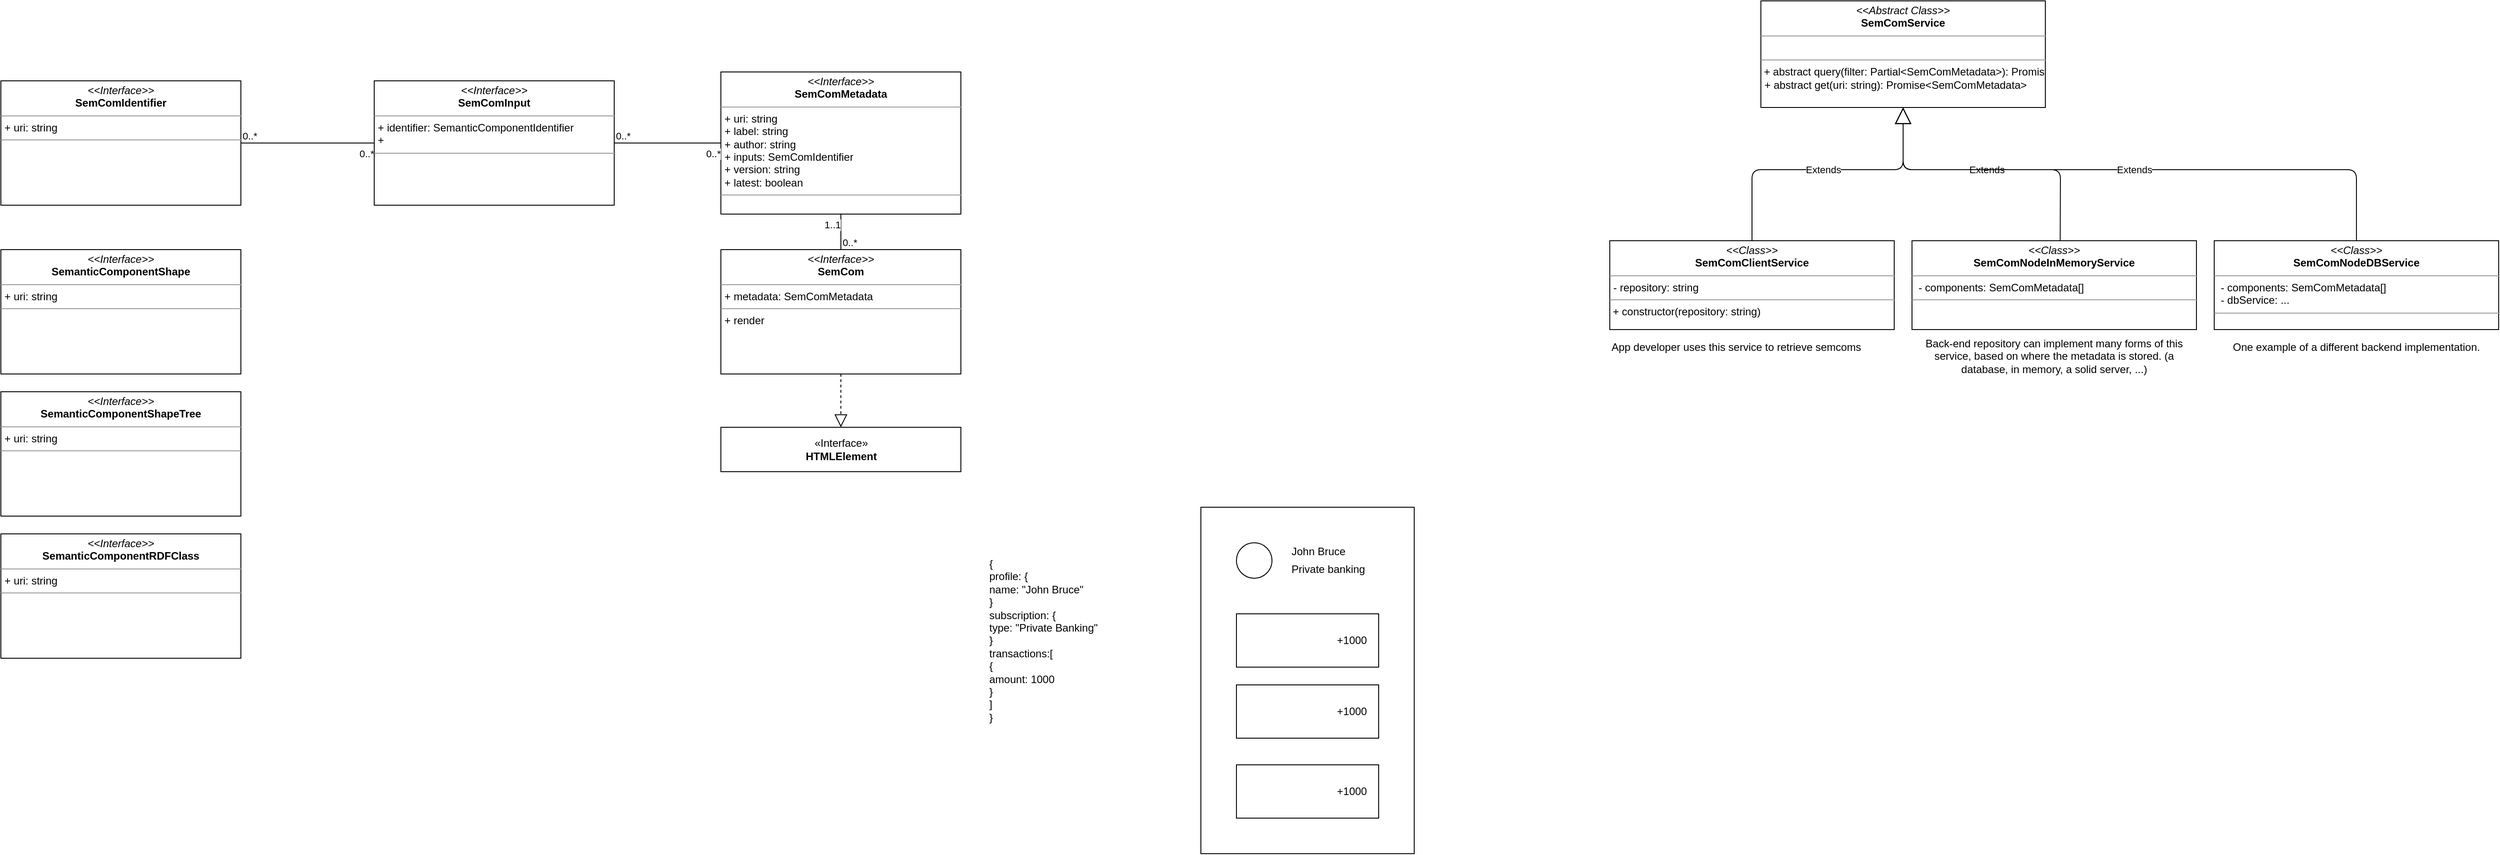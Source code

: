 <mxfile version="13.10.0" type="embed">
    <diagram id="BmUuakXQ_GV8tHtZ7MqW" name="Page-1">
        <mxGraphModel dx="2480" dy="1049" grid="1" gridSize="10" guides="1" tooltips="1" connect="1" arrows="1" fold="1" page="1" pageScale="1" pageWidth="827" pageHeight="1169" math="0" shadow="0">
            <root>
                <mxCell id="0"/>
                <mxCell id="1" parent="0"/>
                <mxCell id="11" value="&lt;p style=&quot;margin: 0px ; margin-top: 4px ; text-align: center&quot;&gt;&lt;i&gt;&amp;lt;&amp;lt;Interface&amp;gt;&amp;gt;&lt;/i&gt;&lt;br&gt;&lt;b&gt;SemComMetadata&lt;/b&gt;&lt;/p&gt;&lt;hr size=&quot;1&quot;&gt;&lt;p style=&quot;margin: 0px ; margin-left: 4px&quot;&gt;+ uri: string&lt;/p&gt;&lt;p style=&quot;margin: 0px ; margin-left: 4px&quot;&gt;+ label: string&lt;/p&gt;&lt;p style=&quot;margin: 0px ; margin-left: 4px&quot;&gt;+ author: string&lt;/p&gt;&lt;p style=&quot;margin: 0px ; margin-left: 4px&quot;&gt;+ inputs: SemComIdentifier&lt;/p&gt;&lt;p style=&quot;margin: 0px ; margin-left: 4px&quot;&gt;+ version: string&lt;br&gt;&lt;/p&gt;&lt;p style=&quot;margin: 0px ; margin-left: 4px&quot;&gt;+ latest: boolean&lt;br&gt;&lt;/p&gt;&lt;hr size=&quot;1&quot;&gt;&lt;p style=&quot;margin: 0px ; margin-left: 4px&quot;&gt;&lt;br&gt;&lt;/p&gt;" style="verticalAlign=top;align=left;overflow=fill;fontSize=12;fontFamily=Helvetica;html=1;" parent="1" vertex="1">
                    <mxGeometry x="10" y="240" width="270" height="160" as="geometry"/>
                </mxCell>
                <mxCell id="14" value="&lt;p style=&quot;margin: 0px ; margin-top: 4px ; text-align: center&quot;&gt;&lt;i&gt;&amp;lt;&amp;lt;Interface&amp;gt;&amp;gt;&lt;/i&gt;&lt;br&gt;&lt;b&gt;SemCom&lt;/b&gt;&lt;/p&gt;&lt;hr size=&quot;1&quot;&gt;&lt;p style=&quot;margin: 0px ; margin-left: 4px&quot;&gt;+ metadata: SemComMetadata&lt;/p&gt;&lt;hr size=&quot;1&quot;&gt;&lt;p style=&quot;margin: 0px ; margin-left: 4px&quot;&gt;+ render&lt;/p&gt;" style="verticalAlign=top;align=left;overflow=fill;fontSize=12;fontFamily=Helvetica;html=1;" parent="1" vertex="1">
                    <mxGeometry x="10" y="440" width="270" height="140" as="geometry"/>
                </mxCell>
                <mxCell id="15" value="" style="endArrow=none;html=1;edgeStyle=orthogonalEdgeStyle;exitX=0.5;exitY=0;exitDx=0;exitDy=0;entryX=0.5;entryY=1;entryDx=0;entryDy=0;" parent="1" source="14" target="11" edge="1">
                    <mxGeometry relative="1" as="geometry">
                        <mxPoint x="330" y="350" as="sourcePoint"/>
                        <mxPoint x="490" y="350" as="targetPoint"/>
                    </mxGeometry>
                </mxCell>
                <mxCell id="16" value="0..*" style="edgeLabel;resizable=0;html=1;align=left;verticalAlign=bottom;" parent="15" connectable="0" vertex="1">
                    <mxGeometry x="-1" relative="1" as="geometry"/>
                </mxCell>
                <mxCell id="17" value="1..1" style="edgeLabel;resizable=0;html=1;align=right;verticalAlign=bottom;" parent="15" connectable="0" vertex="1">
                    <mxGeometry x="1" relative="1" as="geometry">
                        <mxPoint y="20" as="offset"/>
                    </mxGeometry>
                </mxCell>
                <mxCell id="20" value="&lt;p style=&quot;margin: 0px ; margin-top: 4px ; text-align: center&quot;&gt;&lt;i&gt;&amp;lt;&amp;lt;Interface&amp;gt;&amp;gt;&lt;/i&gt;&lt;br&gt;&lt;b&gt;SemComIdentifier&lt;/b&gt;&lt;/p&gt;&lt;hr size=&quot;1&quot;&gt;&lt;p style=&quot;margin: 0px ; margin-left: 4px&quot;&gt;+ uri: string&lt;/p&gt;&lt;hr size=&quot;1&quot;&gt;&lt;p style=&quot;margin: 0px ; margin-left: 4px&quot;&gt;&lt;br&gt;&lt;/p&gt;" style="verticalAlign=top;align=left;overflow=fill;fontSize=12;fontFamily=Helvetica;html=1;" parent="1" vertex="1">
                    <mxGeometry x="-800" y="250" width="270" height="140" as="geometry"/>
                </mxCell>
                <mxCell id="22" value="&lt;p style=&quot;margin: 0px ; margin-top: 4px ; text-align: center&quot;&gt;&lt;i&gt;&amp;lt;&amp;lt;Interface&amp;gt;&amp;gt;&lt;/i&gt;&lt;br&gt;&lt;b&gt;SemanticComponentShape&lt;/b&gt;&lt;/p&gt;&lt;hr size=&quot;1&quot;&gt;&lt;p style=&quot;margin: 0px ; margin-left: 4px&quot;&gt;+ uri: string&lt;/p&gt;&lt;hr size=&quot;1&quot;&gt;&lt;p style=&quot;margin: 0px ; margin-left: 4px&quot;&gt;&lt;br&gt;&lt;/p&gt;" style="verticalAlign=top;align=left;overflow=fill;fontSize=12;fontFamily=Helvetica;html=1;" parent="1" vertex="1">
                    <mxGeometry x="-800" y="440" width="270" height="140" as="geometry"/>
                </mxCell>
                <mxCell id="23" value="&lt;p style=&quot;margin: 0px ; margin-top: 4px ; text-align: center&quot;&gt;&lt;i&gt;&amp;lt;&amp;lt;Interface&amp;gt;&amp;gt;&lt;/i&gt;&lt;br&gt;&lt;b&gt;SemanticComponentShapeTree&lt;/b&gt;&lt;/p&gt;&lt;hr size=&quot;1&quot;&gt;&lt;p style=&quot;margin: 0px ; margin-left: 4px&quot;&gt;+ uri: string&lt;/p&gt;&lt;hr size=&quot;1&quot;&gt;&lt;p style=&quot;margin: 0px ; margin-left: 4px&quot;&gt;&lt;br&gt;&lt;/p&gt;" style="verticalAlign=top;align=left;overflow=fill;fontSize=12;fontFamily=Helvetica;html=1;" parent="1" vertex="1">
                    <mxGeometry x="-800" y="600" width="270" height="140" as="geometry"/>
                </mxCell>
                <mxCell id="24" value="&lt;p style=&quot;margin: 0px ; margin-top: 4px ; text-align: center&quot;&gt;&lt;i&gt;&amp;lt;&amp;lt;Interface&amp;gt;&amp;gt;&lt;/i&gt;&lt;br&gt;&lt;b&gt;SemanticComponentRDFClass&lt;/b&gt;&lt;/p&gt;&lt;hr size=&quot;1&quot;&gt;&lt;p style=&quot;margin: 0px ; margin-left: 4px&quot;&gt;+ uri: string&lt;/p&gt;&lt;hr size=&quot;1&quot;&gt;&lt;p style=&quot;margin: 0px ; margin-left: 4px&quot;&gt;&lt;br&gt;&lt;/p&gt;" style="verticalAlign=top;align=left;overflow=fill;fontSize=12;fontFamily=Helvetica;html=1;" parent="1" vertex="1">
                    <mxGeometry x="-800" y="760" width="270" height="140" as="geometry"/>
                </mxCell>
                <mxCell id="25" value="" style="endArrow=none;html=1;edgeStyle=orthogonalEdgeStyle;exitX=1;exitY=0.5;exitDx=0;exitDy=0;entryX=0;entryY=0.5;entryDx=0;entryDy=0;" parent="1" source="20" target="28" edge="1">
                    <mxGeometry relative="1" as="geometry">
                        <mxPoint x="-40" y="310" as="sourcePoint"/>
                        <mxPoint x="-320" y="290" as="targetPoint"/>
                    </mxGeometry>
                </mxCell>
                <mxCell id="26" value="0..*" style="edgeLabel;resizable=0;html=1;align=left;verticalAlign=bottom;" parent="25" connectable="0" vertex="1">
                    <mxGeometry x="-1" relative="1" as="geometry"/>
                </mxCell>
                <mxCell id="27" value="0..*" style="edgeLabel;resizable=0;html=1;align=right;verticalAlign=bottom;" parent="25" connectable="0" vertex="1">
                    <mxGeometry x="1" relative="1" as="geometry">
                        <mxPoint y="20" as="offset"/>
                    </mxGeometry>
                </mxCell>
                <mxCell id="28" value="&lt;p style=&quot;margin: 0px ; margin-top: 4px ; text-align: center&quot;&gt;&lt;i&gt;&amp;lt;&amp;lt;Interface&amp;gt;&amp;gt;&lt;/i&gt;&lt;br&gt;&lt;b&gt;SemComInput&lt;/b&gt;&lt;/p&gt;&lt;hr size=&quot;1&quot;&gt;&lt;p style=&quot;margin: 0px ; margin-left: 4px&quot;&gt;+ identifier: SemanticComponentIdentifier&lt;/p&gt;&lt;p style=&quot;margin: 0px ; margin-left: 4px&quot;&gt;+&amp;nbsp;&lt;/p&gt;&lt;hr size=&quot;1&quot;&gt;&lt;p style=&quot;margin: 0px ; margin-left: 4px&quot;&gt;&lt;br&gt;&lt;/p&gt;" style="verticalAlign=top;align=left;overflow=fill;fontSize=12;fontFamily=Helvetica;html=1;" parent="1" vertex="1">
                    <mxGeometry x="-380" y="250" width="270" height="140" as="geometry"/>
                </mxCell>
                <mxCell id="29" value="" style="rounded=0;whiteSpace=wrap;html=1;" parent="1" vertex="1">
                    <mxGeometry x="550" y="730" width="240" height="390" as="geometry"/>
                </mxCell>
                <mxCell id="30" value="" style="ellipse;whiteSpace=wrap;html=1;aspect=fixed;" parent="1" vertex="1">
                    <mxGeometry x="590" y="770" width="40" height="40" as="geometry"/>
                </mxCell>
                <mxCell id="31" value="John Bruce" style="text;html=1;strokeColor=none;fillColor=none;align=left;verticalAlign=middle;whiteSpace=wrap;rounded=0;" parent="1" vertex="1">
                    <mxGeometry x="650" y="770" width="110" height="20" as="geometry"/>
                </mxCell>
                <mxCell id="32" value="Private banking" style="text;html=1;strokeColor=none;fillColor=none;align=left;verticalAlign=middle;whiteSpace=wrap;rounded=0;" parent="1" vertex="1">
                    <mxGeometry x="650" y="790" width="110" height="20" as="geometry"/>
                </mxCell>
                <mxCell id="33" value="" style="rounded=0;whiteSpace=wrap;html=1;align=left;" parent="1" vertex="1">
                    <mxGeometry x="590" y="850" width="160" height="60" as="geometry"/>
                </mxCell>
                <mxCell id="35" value="" style="rounded=0;whiteSpace=wrap;html=1;align=left;" parent="1" vertex="1">
                    <mxGeometry x="590" y="930" width="160" height="60" as="geometry"/>
                </mxCell>
                <mxCell id="36" value="" style="rounded=0;whiteSpace=wrap;html=1;align=left;" parent="1" vertex="1">
                    <mxGeometry x="590" y="1020" width="160" height="60" as="geometry"/>
                </mxCell>
                <mxCell id="37" value="+1000" style="text;html=1;strokeColor=none;fillColor=none;align=center;verticalAlign=middle;whiteSpace=wrap;rounded=0;" parent="1" vertex="1">
                    <mxGeometry x="700" y="870" width="40" height="20" as="geometry"/>
                </mxCell>
                <mxCell id="38" value="+1000" style="text;html=1;strokeColor=none;fillColor=none;align=center;verticalAlign=middle;whiteSpace=wrap;rounded=0;" parent="1" vertex="1">
                    <mxGeometry x="700" y="950" width="40" height="20" as="geometry"/>
                </mxCell>
                <mxCell id="39" value="+1000" style="text;html=1;strokeColor=none;fillColor=none;align=center;verticalAlign=middle;whiteSpace=wrap;rounded=0;" parent="1" vertex="1">
                    <mxGeometry x="700" y="1040" width="40" height="20" as="geometry"/>
                </mxCell>
                <mxCell id="40" value="{&lt;br&gt;profile: {&lt;br&gt;name: &quot;John Bruce&quot;&lt;br&gt;}&lt;br&gt;subscription: {&lt;br&gt;type: &quot;Private Banking&quot;&lt;br&gt;}&lt;br&gt;transactions:[&lt;br&gt;{&lt;br&gt;amount: 1000&lt;br&gt;}&lt;br&gt;]&lt;br&gt;}&lt;br&gt;&lt;br&gt;" style="text;html=1;strokeColor=none;fillColor=none;align=left;verticalAlign=top;whiteSpace=wrap;rounded=0;" parent="1" vertex="1">
                    <mxGeometry x="310" y="780" width="170" height="210" as="geometry"/>
                </mxCell>
                <mxCell id="41" value="&lt;p style=&quot;margin: 0px ; margin-top: 4px ; text-align: center&quot;&gt;&lt;i&gt;&amp;lt;&amp;lt;Abstract Class&amp;gt;&amp;gt;&lt;/i&gt;&lt;br&gt;&lt;b&gt;SemComService&lt;/b&gt;&lt;/p&gt;&lt;hr size=&quot;1&quot;&gt;&lt;p style=&quot;margin: 0px ; margin-left: 4px&quot;&gt;&lt;br&gt;&lt;/p&gt;&lt;hr size=&quot;1&quot;&gt;&amp;nbsp;+ abstract query(filter: Partial&amp;lt;SemComMetadata&amp;gt;): Promise&amp;lt;SemComMetadata[]&amp;gt;&lt;br&gt;&lt;p style=&quot;margin: 0px ; margin-left: 4px&quot;&gt;+ abstract get(uri: string): Promise&amp;lt;SemComMetadata&amp;gt;&lt;br&gt;&lt;/p&gt;" style="verticalAlign=top;align=left;overflow=fill;fontSize=12;fontFamily=Helvetica;html=1;" parent="1" vertex="1">
                    <mxGeometry x="1180" y="160" width="320" height="120" as="geometry"/>
                </mxCell>
                <mxCell id="50" value="&lt;p style=&quot;margin: 0px ; margin-top: 4px ; text-align: center&quot;&gt;&lt;i&gt;&amp;lt;&amp;lt;Class&amp;gt;&amp;gt;&lt;/i&gt;&lt;br&gt;&lt;b&gt;SemComClientService&lt;/b&gt;&lt;/p&gt;&lt;hr size=&quot;1&quot;&gt;&lt;p style=&quot;margin: 0px ; margin-left: 4px&quot;&gt;- repository: string&lt;/p&gt;&lt;hr size=&quot;1&quot;&gt;&amp;nbsp;+ constructor(repository: string)" style="verticalAlign=top;align=left;overflow=fill;fontSize=12;fontFamily=Helvetica;html=1;" parent="1" vertex="1">
                    <mxGeometry x="1010" y="430" width="320" height="100" as="geometry"/>
                </mxCell>
                <mxCell id="53" value="Extends" style="endArrow=block;endSize=16;endFill=0;html=1;exitX=0.5;exitY=0;exitDx=0;exitDy=0;entryX=0.5;entryY=1;entryDx=0;entryDy=0;" parent="1" source="50" target="41" edge="1">
                    <mxGeometry width="160" relative="1" as="geometry">
                        <mxPoint x="670" y="440.0" as="sourcePoint"/>
                        <mxPoint x="910" y="280.0" as="targetPoint"/>
                        <Array as="points">
                            <mxPoint x="1170" y="350"/>
                            <mxPoint x="1340" y="350"/>
                        </Array>
                    </mxGeometry>
                </mxCell>
                <mxCell id="54" value="" style="endArrow=none;html=1;edgeStyle=orthogonalEdgeStyle;exitX=1;exitY=0.5;exitDx=0;exitDy=0;entryX=0;entryY=0.5;entryDx=0;entryDy=0;" parent="1" source="28" target="11" edge="1">
                    <mxGeometry relative="1" as="geometry">
                        <mxPoint x="-520" y="320" as="sourcePoint"/>
                        <mxPoint x="-370" y="320" as="targetPoint"/>
                    </mxGeometry>
                </mxCell>
                <mxCell id="55" value="0..*" style="edgeLabel;resizable=0;html=1;align=left;verticalAlign=bottom;" parent="54" connectable="0" vertex="1">
                    <mxGeometry x="-1" relative="1" as="geometry"/>
                </mxCell>
                <mxCell id="56" value="0..*" style="edgeLabel;resizable=0;html=1;align=right;verticalAlign=bottom;" parent="54" connectable="0" vertex="1">
                    <mxGeometry x="1" relative="1" as="geometry">
                        <mxPoint y="20" as="offset"/>
                    </mxGeometry>
                </mxCell>
                <mxCell id="57" value="«Interface»&lt;br&gt;&lt;b&gt;HTMLElement&lt;/b&gt;" style="html=1;" parent="1" vertex="1">
                    <mxGeometry x="10" y="640" width="270" height="50" as="geometry"/>
                </mxCell>
                <mxCell id="58" value="" style="endArrow=block;dashed=1;endFill=0;endSize=12;html=1;entryX=0.5;entryY=0;entryDx=0;entryDy=0;exitX=0.5;exitY=1;exitDx=0;exitDy=0;" parent="1" source="14" target="57" edge="1">
                    <mxGeometry width="160" relative="1" as="geometry">
                        <mxPoint y="580" as="sourcePoint"/>
                        <mxPoint x="150" y="600" as="targetPoint"/>
                    </mxGeometry>
                </mxCell>
                <mxCell id="84" value="&lt;p style=&quot;margin: 0px ; margin-top: 4px ; text-align: center&quot;&gt;&lt;i&gt;&amp;lt;&amp;lt;Class&amp;gt;&amp;gt;&lt;/i&gt;&lt;br&gt;&lt;b&gt;SemComNodeInMemory&lt;/b&gt;&lt;b&gt;Service&lt;/b&gt;&lt;/p&gt;&lt;hr size=&quot;1&quot;&gt;&lt;p style=&quot;margin: 0px ; margin-left: 4px&quot;&gt;&amp;nbsp;- components: SemComMetadata[]&lt;/p&gt;&lt;hr size=&quot;1&quot;&gt;&amp;nbsp;" style="verticalAlign=top;align=left;overflow=fill;fontSize=12;fontFamily=Helvetica;html=1;" vertex="1" parent="1">
                    <mxGeometry x="1350" y="430" width="320" height="100" as="geometry"/>
                </mxCell>
                <mxCell id="85" value="Extends" style="endArrow=block;endSize=16;endFill=0;html=1;exitX=0.521;exitY=0.004;exitDx=0;exitDy=0;exitPerimeter=0;entryX=0.5;entryY=1;entryDx=0;entryDy=0;" edge="1" parent="1" source="84" target="41">
                    <mxGeometry width="160" relative="1" as="geometry">
                        <mxPoint x="1514" y="430.0" as="sourcePoint"/>
                        <mxPoint x="1170" y="280" as="targetPoint"/>
                        <Array as="points">
                            <mxPoint x="1517" y="350"/>
                            <mxPoint x="1340" y="350"/>
                        </Array>
                    </mxGeometry>
                </mxCell>
                <mxCell id="86" value="&lt;p style=&quot;margin: 0px ; margin-top: 4px ; text-align: center&quot;&gt;&lt;i&gt;&amp;lt;&amp;lt;Class&amp;gt;&amp;gt;&lt;/i&gt;&lt;br&gt;&lt;b&gt;SemComNodeDB&lt;/b&gt;&lt;b&gt;Service&lt;/b&gt;&lt;/p&gt;&lt;hr size=&quot;1&quot;&gt;&lt;p style=&quot;margin: 0px ; margin-left: 4px&quot;&gt;&amp;nbsp;- components: SemComMetadata[]&lt;br&gt;&lt;/p&gt;&lt;p style=&quot;margin: 0px ; margin-left: 4px&quot;&gt;&amp;nbsp;- dbService: ...&lt;/p&gt;&lt;hr size=&quot;1&quot;&gt;&amp;nbsp;" style="verticalAlign=top;align=left;overflow=fill;fontSize=12;fontFamily=Helvetica;html=1;" vertex="1" parent="1">
                    <mxGeometry x="1690" y="430" width="320" height="100" as="geometry"/>
                </mxCell>
                <mxCell id="87" value="Extends" style="endArrow=block;endSize=16;endFill=0;html=1;exitX=0.5;exitY=0;exitDx=0;exitDy=0;entryX=0.5;entryY=1;entryDx=0;entryDy=0;" edge="1" parent="1" source="86" target="41">
                    <mxGeometry width="160" relative="1" as="geometry">
                        <mxPoint x="1526.72" y="440.56" as="sourcePoint"/>
                        <mxPoint x="1180" y="290" as="targetPoint"/>
                        <Array as="points">
                            <mxPoint x="1850" y="350"/>
                            <mxPoint x="1340" y="350"/>
                        </Array>
                    </mxGeometry>
                </mxCell>
                <mxCell id="89" value="App developer uses this service to retrieve semcoms" style="text;html=1;strokeColor=none;fillColor=none;align=left;verticalAlign=middle;whiteSpace=wrap;rounded=0;" vertex="1" parent="1">
                    <mxGeometry x="1010" y="530" width="320" height="40" as="geometry"/>
                </mxCell>
                <mxCell id="90" value="Back-end repository can implement many forms of this service, based on where the metadata is stored. (a database, in memory, a solid server, ...)" style="text;html=1;strokeColor=none;fillColor=none;align=center;verticalAlign=middle;whiteSpace=wrap;rounded=0;" vertex="1" parent="1">
                    <mxGeometry x="1350" y="540" width="320" height="40" as="geometry"/>
                </mxCell>
                <mxCell id="93" value="One example of a different backend implementation." style="text;html=1;strokeColor=none;fillColor=none;align=center;verticalAlign=middle;whiteSpace=wrap;rounded=0;" vertex="1" parent="1">
                    <mxGeometry x="1690" y="530" width="320" height="40" as="geometry"/>
                </mxCell>
            </root>
        </mxGraphModel>
    </diagram>
</mxfile>
